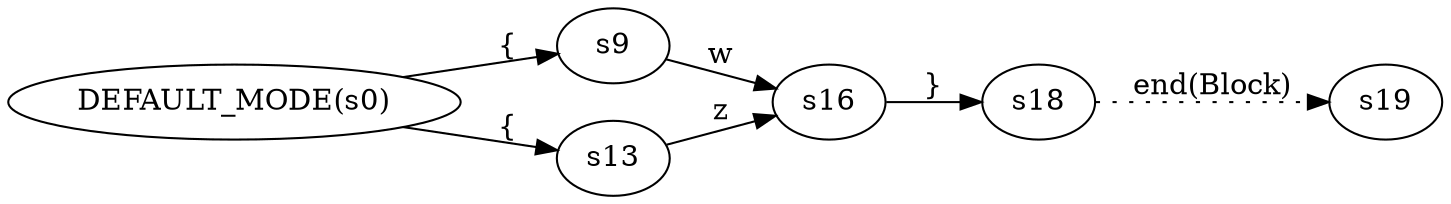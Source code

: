 digraph ATN {
  rankdir=LR;

  "DEFAULT_MODE(s0)" -> s9 [label="{"]
  s9 -> s16 [label=w]
  s16 -> s18 [label="}"]
  s18 -> s19 [label="end(Block)", style=dotted]
  "DEFAULT_MODE(s0)" -> s13 [label="{"]
  s13 -> s16 [label=z]
}